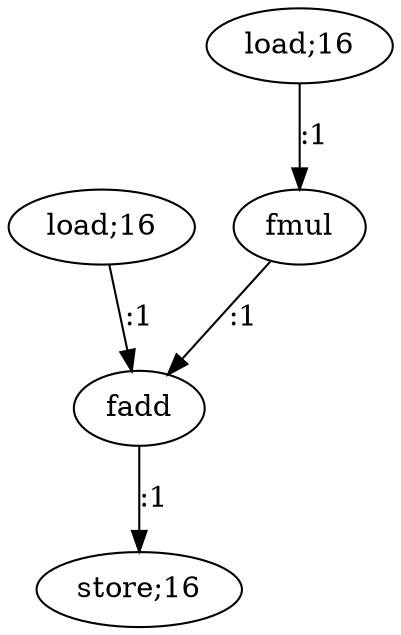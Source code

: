 digraph  {
   0 [label="load;16"];
   1 [label="fadd"];
   2 [label="store;16"];
   3 [label="load;16"];
   4 [label="fmul"];

   0->1 [label=":1"]
   1->2 [label=":1"]
   3->4 [label=":1"]
   4->1 [label=":1"]
}
